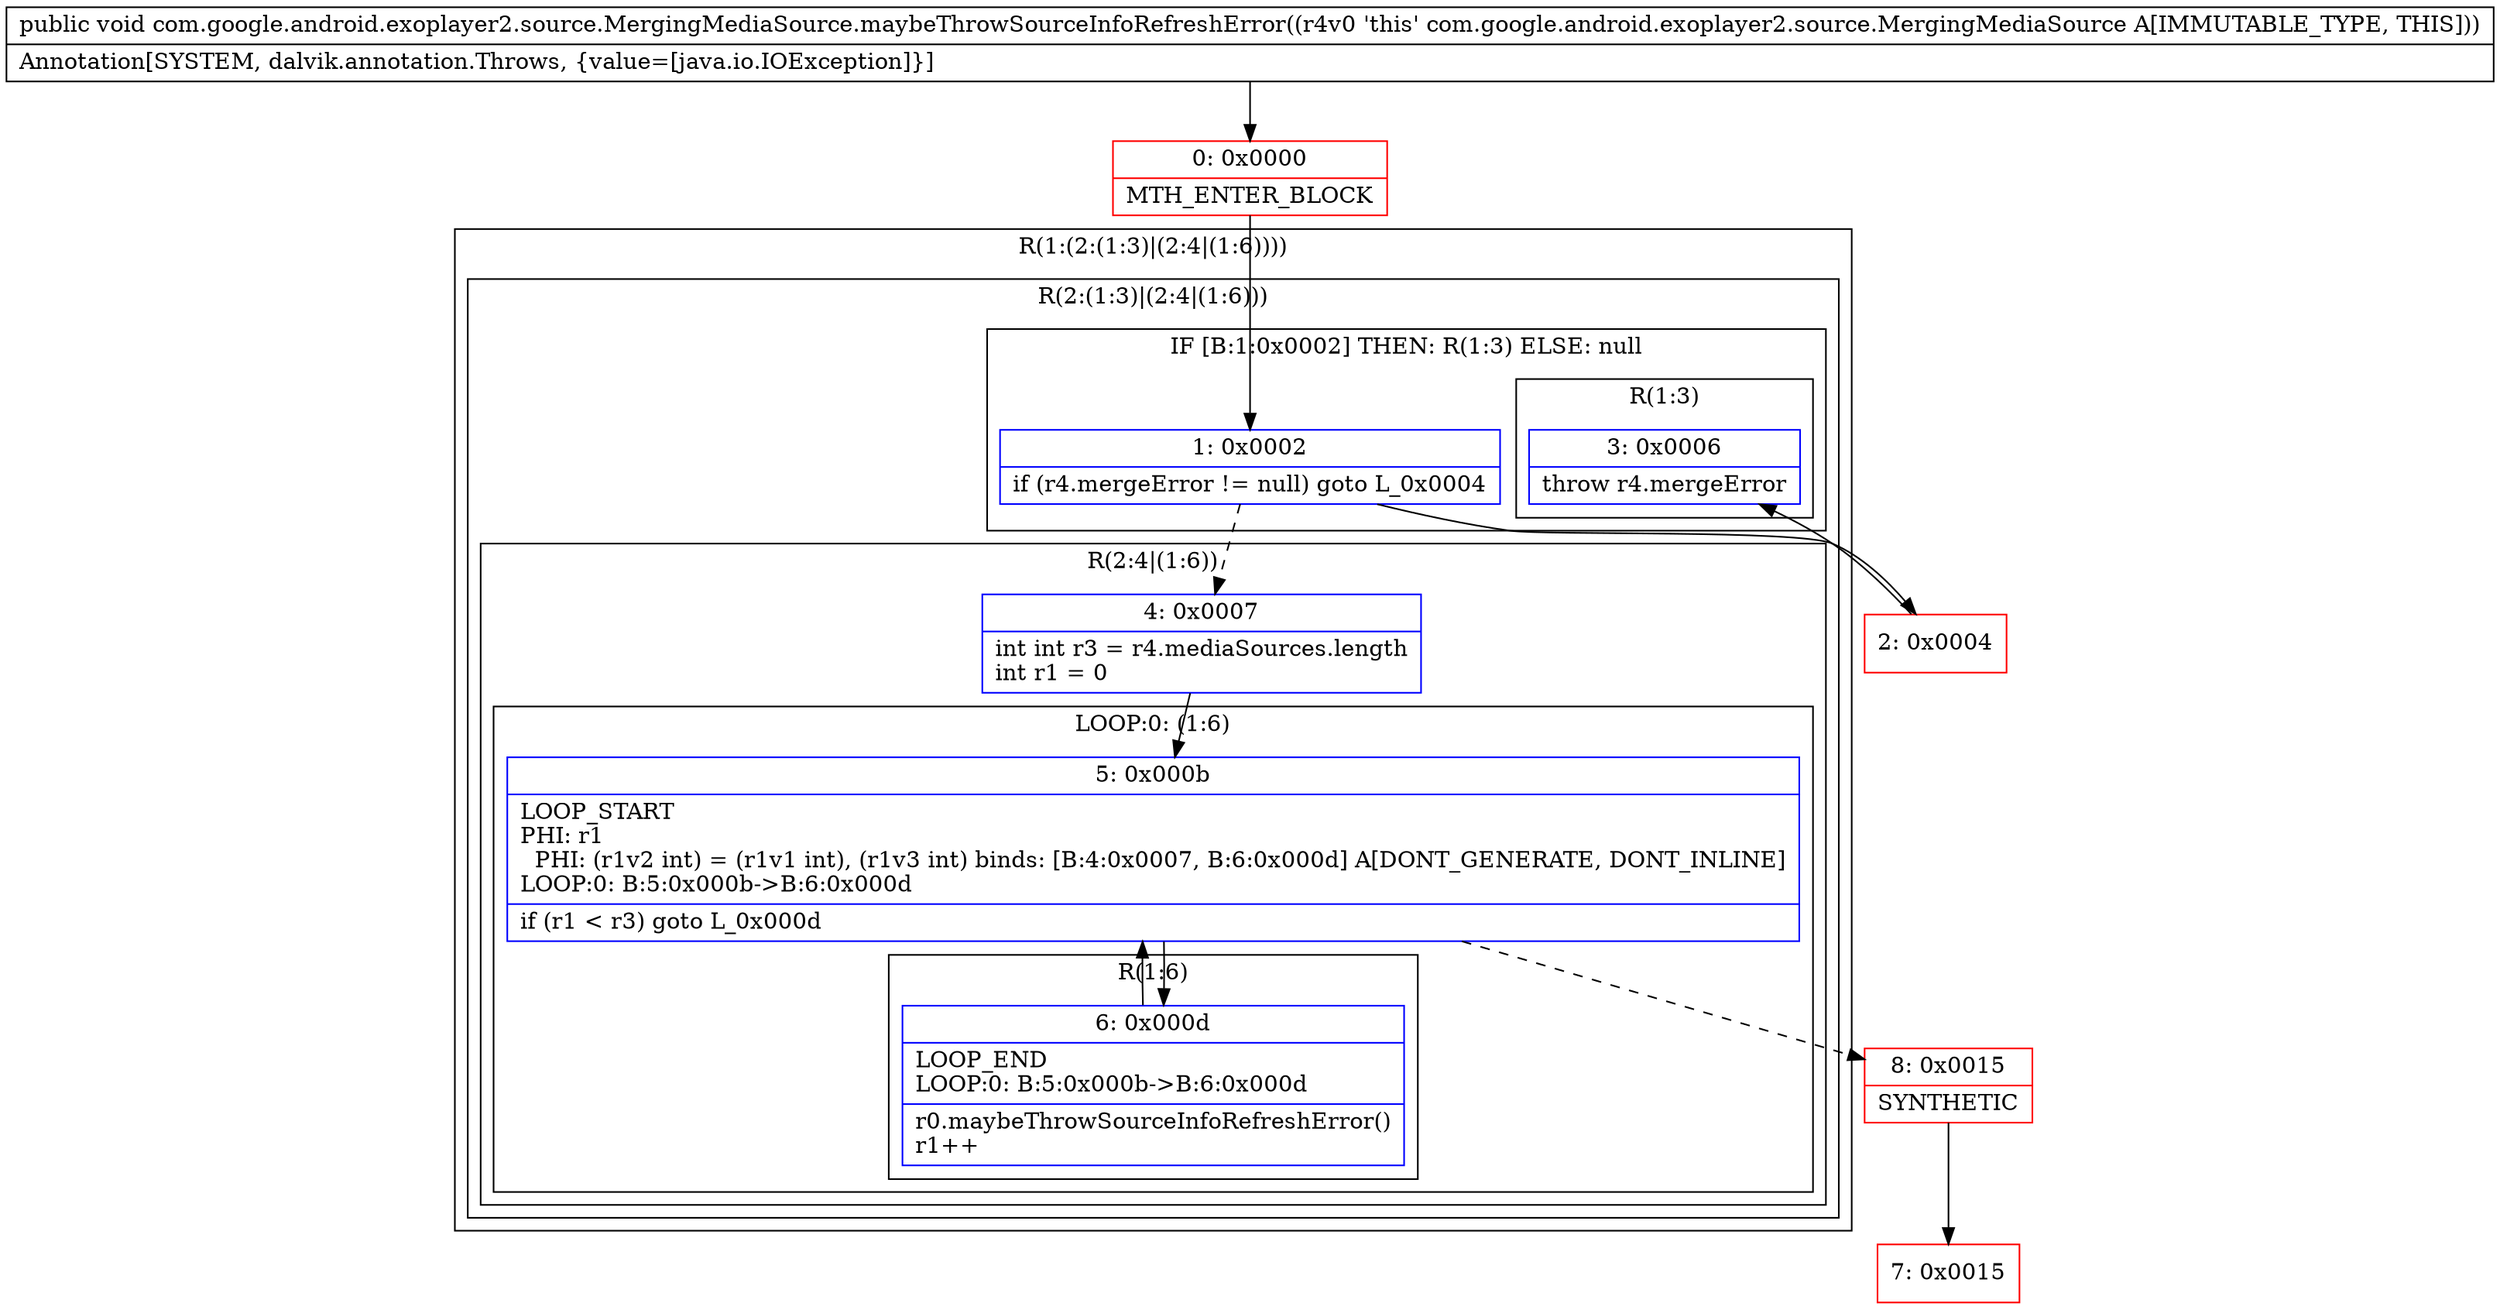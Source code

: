digraph "CFG forcom.google.android.exoplayer2.source.MergingMediaSource.maybeThrowSourceInfoRefreshError()V" {
subgraph cluster_Region_336524778 {
label = "R(1:(2:(1:3)|(2:4|(1:6))))";
node [shape=record,color=blue];
subgraph cluster_Region_1334383912 {
label = "R(2:(1:3)|(2:4|(1:6)))";
node [shape=record,color=blue];
subgraph cluster_IfRegion_1169859759 {
label = "IF [B:1:0x0002] THEN: R(1:3) ELSE: null";
node [shape=record,color=blue];
Node_1 [shape=record,label="{1\:\ 0x0002|if (r4.mergeError != null) goto L_0x0004\l}"];
subgraph cluster_Region_1772946612 {
label = "R(1:3)";
node [shape=record,color=blue];
Node_3 [shape=record,label="{3\:\ 0x0006|throw r4.mergeError\l}"];
}
}
subgraph cluster_Region_1186284981 {
label = "R(2:4|(1:6))";
node [shape=record,color=blue];
Node_4 [shape=record,label="{4\:\ 0x0007|int int r3 = r4.mediaSources.length\lint r1 = 0\l}"];
subgraph cluster_LoopRegion_183442894 {
label = "LOOP:0: (1:6)";
node [shape=record,color=blue];
Node_5 [shape=record,label="{5\:\ 0x000b|LOOP_START\lPHI: r1 \l  PHI: (r1v2 int) = (r1v1 int), (r1v3 int) binds: [B:4:0x0007, B:6:0x000d] A[DONT_GENERATE, DONT_INLINE]\lLOOP:0: B:5:0x000b\-\>B:6:0x000d\l|if (r1 \< r3) goto L_0x000d\l}"];
subgraph cluster_Region_636975722 {
label = "R(1:6)";
node [shape=record,color=blue];
Node_6 [shape=record,label="{6\:\ 0x000d|LOOP_END\lLOOP:0: B:5:0x000b\-\>B:6:0x000d\l|r0.maybeThrowSourceInfoRefreshError()\lr1++\l}"];
}
}
}
}
}
Node_0 [shape=record,color=red,label="{0\:\ 0x0000|MTH_ENTER_BLOCK\l}"];
Node_2 [shape=record,color=red,label="{2\:\ 0x0004}"];
Node_7 [shape=record,color=red,label="{7\:\ 0x0015}"];
Node_8 [shape=record,color=red,label="{8\:\ 0x0015|SYNTHETIC\l}"];
MethodNode[shape=record,label="{public void com.google.android.exoplayer2.source.MergingMediaSource.maybeThrowSourceInfoRefreshError((r4v0 'this' com.google.android.exoplayer2.source.MergingMediaSource A[IMMUTABLE_TYPE, THIS]))  | Annotation[SYSTEM, dalvik.annotation.Throws, \{value=[java.io.IOException]\}]\l}"];
MethodNode -> Node_0;
Node_1 -> Node_2;
Node_1 -> Node_4[style=dashed];
Node_4 -> Node_5;
Node_5 -> Node_6;
Node_5 -> Node_8[style=dashed];
Node_6 -> Node_5;
Node_0 -> Node_1;
Node_2 -> Node_3;
Node_8 -> Node_7;
}

